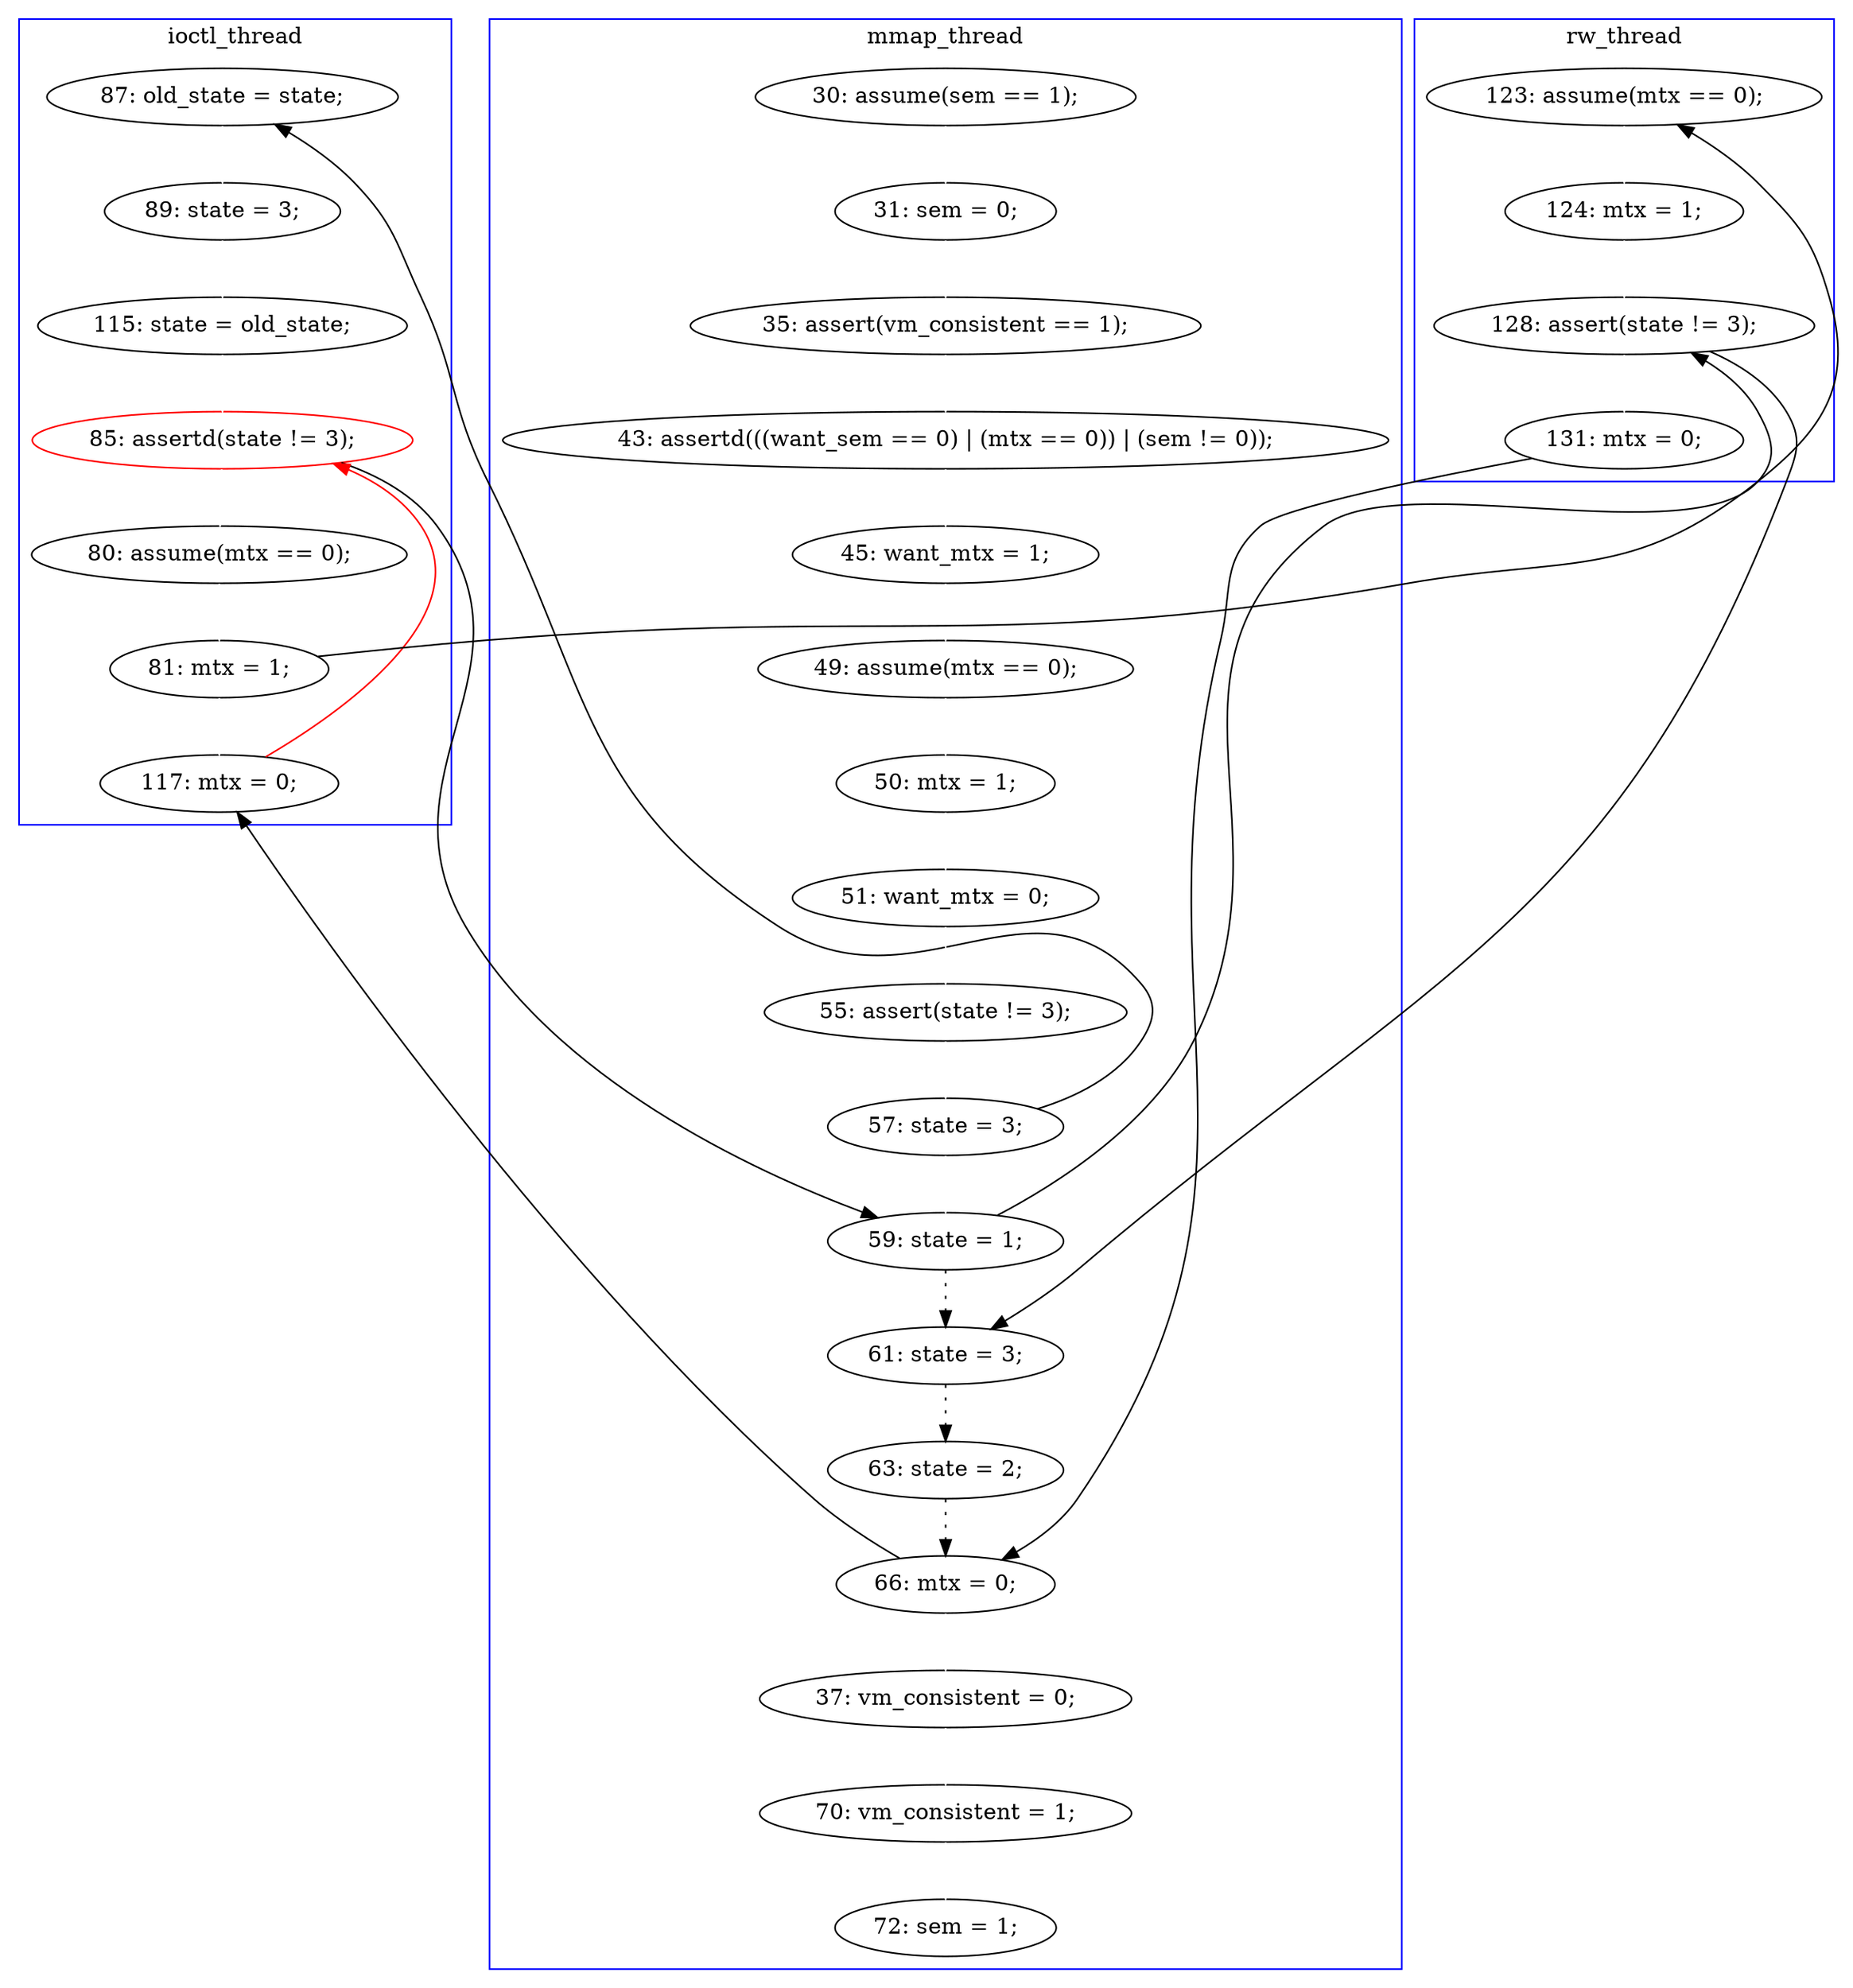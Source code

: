 digraph Counterexample {
	20 -> 30 [color = white, style = solid]
	11 -> 12 [color = white, style = solid]
	20 -> 23 [color = black, style = solid, constraint = false]
	17 -> 18 [color = white, style = solid]
	19 -> 20 [color = white, style = solid]
	18 -> 19 [color = white, style = solid]
	40 -> 41 [color = white, style = solid]
	24 -> 25 [color = white, style = solid]
	34 -> 36 [color = white, style = solid]
	42 -> 43 [color = white, style = solid]
	35 -> 37 [color = black, style = dotted]
	25 -> 26 [color = white, style = solid]
	34 -> 35 [color = black, style = solid, constraint = false]
	41 -> 42 [color = white, style = solid]
	13 -> 14 [color = white, style = solid]
	12 -> 13 [color = white, style = solid]
	36 -> 40 [color = black, style = solid, constraint = false]
	16 -> 17 [color = white, style = solid]
	40 -> 49 [color = black, style = solid, constraint = false]
	30 -> 35 [color = black, style = dotted]
	14 -> 15 [color = white, style = solid]
	15 -> 16 [color = white, style = solid]
	37 -> 40 [color = black, style = dotted]
	28 -> 32 [color = black, style = solid, constraint = false]
	32 -> 33 [color = white, style = solid]
	23 -> 24 [color = white, style = solid]
	30 -> 34 [color = black, style = solid, constraint = false]
	26 -> 27 [color = white, style = solid]
	26 -> 30 [color = black, style = solid, constraint = false]
	33 -> 34 [color = white, style = solid]
	27 -> 28 [color = white, style = solid]
	49 -> 26 [color = red, style = solid, constraint = false]
	28 -> 49 [color = white, style = solid]
	subgraph cluster3 {
		label = rw_thread
		color = blue
		32  [label = "123: assume(mtx == 0);"]
		34  [label = "128: assert(state != 3);"]
		33  [label = "124: mtx = 1;"]
		36  [label = "131: mtx = 0;"]
	}
	subgraph cluster2 {
		label = ioctl_thread
		color = blue
		24  [label = "89: state = 3;"]
		25  [label = "115: state = old_state;"]
		28  [label = "81: mtx = 1;"]
		23  [label = "87: old_state = state;"]
		26  [label = "85: assertd(state != 3);", color = red]
		49  [label = "117: mtx = 0;"]
		27  [label = "80: assume(mtx == 0);"]
	}
	subgraph cluster1 {
		label = mmap_thread
		color = blue
		11  [label = "30: assume(sem == 1);"]
		41  [label = "37: vm_consistent = 0;"]
		14  [label = "43: assertd(((want_sem == 0) | (mtx == 0)) | (sem != 0));"]
		42  [label = "70: vm_consistent = 1;"]
		17  [label = "50: mtx = 1;"]
		43  [label = "72: sem = 1;"]
		37  [label = "63: state = 2;"]
		30  [label = "59: state = 1;"]
		15  [label = "45: want_mtx = 1;"]
		13  [label = "35: assert(vm_consistent == 1);"]
		40  [label = "66: mtx = 0;"]
		16  [label = "49: assume(mtx == 0);"]
		19  [label = "55: assert(state != 3);"]
		12  [label = "31: sem = 0;"]
		18  [label = "51: want_mtx = 0;"]
		20  [label = "57: state = 3;"]
		35  [label = "61: state = 3;"]
	}
}